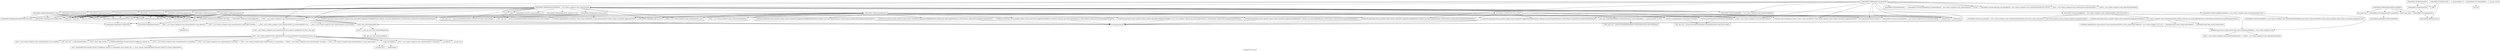 digraph "Call graph: write_data.ll" {
	label="Call graph: write_data.ll";

	Node0x563e40e6e2f0 [shape=record,label="{_ZN9LAMMPS_NS9WriteData5writeERKNSt7__cxx1112basic_stringIcSt11char_traitsIcESaIcEEE}"];
	Node0x563e40e6e2f0 -> Node0x563e40eb7370;
	Node0x563e40e6e2f0 -> Node0x563e40e73b80;
	Node0x563e40e6e2f0 -> Node0x563e40e72400;
	Node0x563e40e6e2f0 -> Node0x563e40ea79b0;
	Node0x563e40e6e2f0 -> Node0x563e40ea6370;
	Node0x563e40e6e2f0 -> Node0x563e40e74840;
	Node0x563e40e6e2f0 -> Node0x563e40e77250;
	Node0x563e40e6e2f0 -> Node0x563e40e74a50;
	Node0x563e40e6e2f0 -> Node0x563e40ea35d0;
	Node0x563e40e6e2f0 -> Node0x563e40e98870;
	Node0x563e40e6e2f0 -> Node0x563e40e9ff40;
	Node0x563e40e6e2f0 -> Node0x563e40e9e0e0;
	Node0x563e40e6e2f0 -> Node0x563e40e9afc0;
	Node0x563e40e6e2f0 -> Node0x563e40f33350;
	Node0x563e40e6e2f0 -> Node0x563e40e977a0;
	Node0x563e40e6e2f0 -> Node0x563e40e93f40;
	Node0x563e40e6e2f0 -> Node0x563e40e88d60;
	Node0x563e40e6e2f0 -> Node0x563e40eb4540;
	Node0x563e40e6e2f0 -> Node0x563e40e8c840;
	Node0x563e40e6e2f0 -> Node0x563e40e90340;
	Node0x563e40e6e2f0 -> Node0x563e40e8f290;
	Node0x563e40e6e2f0 -> Node0x563e40e8a450;
	Node0x563e40e6e2f0 -> Node0x563e40e8a1d0;
	Node0x563e40e6e2f0 -> Node0x563e40e87b40;
	Node0x563e40e6e2f0 -> Node0x563e40e8ed80;
	Node0x563e40e6e2f0 -> Node0x563e40e898a0;
	Node0x563e40e6e2f0 -> Node0x563e40e87420;
	Node0x563e40e6e2f0 -> Node0x563e40e84ba0;
	Node0x563e40e6e2f0 -> Node0x563e40e81f40;
	Node0x563e40e6e2f0 -> Node0x563e40e816d0;
	Node0x563e40fb45c0 [shape=record,label="{_ZN9LAMMPS_NS9WriteDataC2EPNS_6LAMMPSE}"];
	Node0x563e40fb45c0 -> Node0x563e40e773f0;
	Node0x563e40fb45c0 -> Node0x563e40e6eed0;
	Node0x563e40fb45c0 -> Node0x563e40e72150;
	Node0x563e40fb45c0 -> Node0x563e40e777c0;
	Node0x563e40e773f0 [shape=record,label="{_ZN9LAMMPS_NS7CommandC2EPNS_6LAMMPSE}"];
	Node0x563e40e773f0 -> Node0x563e40e77cf0;
	Node0x563e40e6eed0 [shape=record,label="{MPI_Comm_rank}"];
	Node0x563e40e6df60 [shape=record,label="{__gxx_personality_v0}"];
	Node0x563e40e72150 [shape=record,label="{MPI_Comm_size}"];
	Node0x563e40e770b0 [shape=record,label="{_ZN9LAMMPS_NS9WriteData7commandEiPPc}"];
	Node0x563e40e770b0 -> Node0x563e40e73b80;
	Node0x563e40e770b0 -> Node0x563e40e72400;
	Node0x563e40e770b0 -> Node0x563e40e77250;
	Node0x563e40e770b0 -> Node0x563e40e6e2f0;
	Node0x563e40e770b0 -> Node0x563e40e74840;
	Node0x563e40e770b0 -> Node0x563e40e74a50;
	Node0x563e40e770b0 -> Node0x563e40f772a0;
	Node0x563e40e770b0 -> Node0x563e40fcb040;
	Node0x563e40e770b0 -> Node0x563e40f895e0;
	Node0x563e40e770b0 -> Node0x563e41008050;
	Node0x563e40e770b0 -> Node0x563e40e6f3d0;
	Node0x563e40e770b0 -> Node0x563e410082f0;
	Node0x563e40e770b0 -> Node0x563e40f2fd60;
	Node0x563e40e770b0 -> Node0x563e40e95030;
	Node0x563e40e770b0 -> Node0x563e40e6fea0;
	Node0x563e40e770b0 -> Node0x563e40e73740;
	Node0x563e40e770b0 -> Node0x563e40e6f930;
	Node0x563e40e770b0 -> Node0x563e40e76ef0;
	Node0x563e40f2fd60 [shape=record,label="{_ZN3fmt6v9_lmp7vformatB5cxx11ENS0_17basic_string_viewIcEENS0_17basic_format_argsINS0_20basic_format_contextINS0_8appenderEcEEEE}"];
	Node0x563e40e74840 [shape=record,label="{_ZN9LAMMPS_NS5Error3allERKNSt7__cxx1112basic_stringIcSt11char_traitsIcESaIcEEEiS8_}"];
	Node0x563e40e73b80 [shape=record,label="{_ZNSaIcEC1Ev}"];
	Node0x563e40e72400 [shape=record,label="{_ZNSt7__cxx1112basic_stringIcSt11char_traitsIcESaIcEEC2IS3_EEPKcRKS3_}"];
	Node0x563e40e72400 -> Node0x563e40e74de0;
	Node0x563e40e72400 -> Node0x563e40e739d0;
	Node0x563e40e72400 -> Node0x563e40e6f930;
	Node0x563e40e72400 -> Node0x563e40e75040;
	Node0x563e40e72400 -> Node0x563e40e6c9e0;
	Node0x563e40e77250 [shape=record,label="{_ZNSt7__cxx1112basic_stringIcSt11char_traitsIcESaIcEED1Ev}"];
	Node0x563e40e74a50 [shape=record,label="{_ZNSaIcED1Ev}"];
	Node0x563e40e6f3d0 [shape=record,label="{_ZN9LAMMPS_NS5utils16missing_cmd_argsERKNSt7__cxx1112basic_stringIcSt11char_traitsIcESaIcEEEiS8_PNS_5ErrorE}"];
	Node0x563e40e76ef0 [shape=record,label="{_ZNKSt7__cxx1112basic_stringIcSt11char_traitsIcESaIcEE4findEcm}"];
	Node0x563e410082f0 [shape=record,label="{_ZNSt7__cxx1112basic_stringIcSt11char_traitsIcESaIcEE7replaceEmmRKS4_}"];
	Node0x563e41008050 [shape=record,label="{strcmp}"];
	Node0x563e40f895e0 [shape=record,label="{_ZN9LAMMPS_NS5Error3allIJRPcEEEvRKNSt7__cxx1112basic_stringIcSt11char_traitsIcESaIcEEEiSB_DpOT_}"];
	Node0x563e40f895e0 -> Node0x563e40e74b50;
	Node0x563e40f895e0 -> Node0x563e40e77990;
	Node0x563e40f895e0 -> Node0x563e40e6e260;
	Node0x563e40fcb040 [shape=record,label="{_ZN9LAMMPS_NS5utils7logmesgEPNS_6LAMMPSERKNSt7__cxx1112basic_stringIcSt11char_traitsIcESaIcEEE}"];
	Node0x563e40f772a0 [shape=record,label="{_ZN9LAMMPS_NS6LAMMPS4initEv}"];
	Node0x563e40eb7370 [shape=record,label="{MPI_Allreduce}"];
	Node0x563e40e8c840 [shape=record,label="{fopen}"];
	Node0x563e40eb4540 [shape=record,label="{_ZNKSt7__cxx1112basic_stringIcSt11char_traitsIcESaIcEE5c_strEv}"];
	Node0x563e40e8ed80 [shape=record,label="{_ZN9LAMMPS_NS5Error3oneIJRKNSt7__cxx1112basic_stringIcSt11char_traitsIcESaIcEEES7_EEEvS9_iS9_DpOT_}"];
	Node0x563e40e8ed80 -> Node0x563e40e74b50;
	Node0x563e40e8ed80 -> Node0x563e40eab220;
	Node0x563e40e8ed80 -> Node0x563e40eac1f0;
	Node0x563e40e87b40 [shape=record,label="{_ZN9LAMMPS_NS5utils11getsyserrorB5cxx11Ev}"];
	Node0x563e40e816d0 [shape=record,label="{_ZN9LAMMPS_NS9WriteData6headerEv}"];
	Node0x563e40e816d0 -> Node0x563e40e6f930;
	Node0x563e40e816d0 -> Node0x563e40eae430;
	Node0x563e40e816d0 -> Node0x563e40e6fea0;
	Node0x563e40e816d0 -> Node0x563e40eaf840;
	Node0x563e40e816d0 -> Node0x563e40e77250;
	Node0x563e40e816d0 -> Node0x563e40fc8d30;
	Node0x563e40e816d0 -> Node0x563e40eb6670;
	Node0x563e40e816d0 -> Node0x563e40eb4540;
	Node0x563e40e816d0 -> Node0x563e40eb55a0;
	Node0x563e40e816d0 -> Node0x563e40f2fd60;
	Node0x563e40e816d0 -> Node0x563e40eb3f90;
	Node0x563e40e816d0 -> Node0x563e40e73740;
	Node0x563e40e816d0 -> Node0x563e40eb3120;
	Node0x563e40e816d0 -> Node0x563e40ea6370;
	Node0x563e40e816d0 -> Node0x563e40e98870;
	Node0x563e40e816d0 -> Node0x563e40e9ff40;
	Node0x563e40e816d0 -> Node0x563e40e9e0e0;
	Node0x563e40e816d0 -> Node0x563e40e9afc0;
	Node0x563e40e816d0 -> Node0x563e40f33350;
	Node0x563e40e816d0 -> Node0x563e40e95030;
	Node0x563e40e816d0 -> Node0x563e40eb1210;
	Node0x563e40eaf840 [shape=record,label="{_ZN3fmt6v9_lmp6vprintEP8_IO_FILENS0_17basic_string_viewIcEENS0_17basic_format_argsINS0_20basic_format_contextINS0_8appenderEcEEEE}"];
	Node0x563e40e81f40 [shape=record,label="{_ZN9LAMMPS_NS8LabelMap10write_dataEP8_IO_FILE}"];
	Node0x563e40e84ba0 [shape=record,label="{_ZN9LAMMPS_NS9WriteData11type_arraysEv}"];
	Node0x563e40e84ba0 -> Node0x563e40eb6670;
	Node0x563e40e84ba0 -> Node0x563e40e6f930;
	Node0x563e40e84ba0 -> Node0x563e40eb7e70;
	Node0x563e40e84ba0 -> Node0x563e40e6fea0;
	Node0x563e40e84ba0 -> Node0x563e40eaf840;
	Node0x563e40f19350 [shape=record,label="{_ZNSt7__cxx1112basic_stringIcSt11char_traitsIcESaIcEE13_M_set_lengthEm}"];
	Node0x563e40f1efc0 [shape=record,label="{_ZSt10__distanceIPKcENSt15iterator_traitsIT_E15difference_typeES3_S3_St26random_access_iterator_tag}"];
	Node0x563e40f1c820 [shape=record,label="{_ZSt19__iterator_categoryIPKcENSt15iterator_traitsIT_E17iterator_categoryERKS3_}"];
	Node0x563e40fda4d0 [shape=record,label="{_ZN9__gnu_cxx11char_traitsIcE6lengthEPKc}"];
	Node0x563e40fda4d0 -> Node0x563e40f2ae10;
	Node0x563e40f002d0 [shape=record,label="{strlen}"];
	Node0x563e40f2ae10 [shape=record,label="{_ZN9__gnu_cxx11char_traitsIcE2eqERKcS3_}"];
	Node0x563e40f02d60 [shape=record,label="{_ZNSaIcED2Ev}"];
	Node0x563e40e95030 [shape=record,label="{_ZN3fmt6v9_lmp16make_format_argsINS0_20basic_format_contextINS0_8appenderEcEEJRlEEENS0_16format_arg_storeIT_JDpNSt9remove_cvINSt16remove_referenceIT0_E4typeEE4typeEEEEDpOSA_}"];
	Node0x563e40e95030 -> Node0x563e40e6fea0;
	Node0x563e40e6fea0 [shape=record,label="{llvm.memcpy.p0.p0.i64}"];
	Node0x563e40e6e260 [shape=record,label="{_ZN9LAMMPS_NS5Error4_allERKNSt7__cxx1112basic_stringIcSt11char_traitsIcESaIcEEEiN3fmt6v9_lmp17basic_string_viewIcEENSA_17basic_format_argsINSA_20basic_format_contextINSA_8appenderEcEEEE}"];
	Node0x563e40e74b50 [shape=record,label="{_ZN3fmt6v9_lmp17basic_string_viewIcEC2ISt11char_traitsIcESaIcEEERKNSt7__cxx1112basic_stringIcT_T0_EE}"];
	Node0x563e40e74b50 -> Node0x563e40f2e7d0;
	Node0x563e40e74b50 -> Node0x563e40fca830;
	Node0x563e40e77990 [shape=record,label="{_ZN3fmt6v9_lmp16make_format_argsINS0_20basic_format_contextINS0_8appenderEcEEJRPcEEENS0_16format_arg_storeIT_JDpNSt9remove_cvINSt16remove_referenceIT0_E4typeEE4typeEEEEDpOSB_}"];
	Node0x563e40e77990 -> Node0x563e40e6fea0;
	Node0x563e40f2e7d0 [shape=record,label="{_ZNKSt7__cxx1112basic_stringIcSt11char_traitsIcESaIcEE4dataEv}"];
	Node0x563e40fca830 [shape=record,label="{_ZNKSt7__cxx1112basic_stringIcSt11char_traitsIcESaIcEE4sizeEv}"];
	Node0x563e40eac1f0 [shape=record,label="{_ZN9LAMMPS_NS5Error4_oneERKNSt7__cxx1112basic_stringIcSt11char_traitsIcESaIcEEEiN3fmt6v9_lmp17basic_string_viewIcEENSA_17basic_format_argsINSA_20basic_format_contextINSA_8appenderEcEEEE}"];
	Node0x563e40eab220 [shape=record,label="{_ZN3fmt6v9_lmp16make_format_argsINS0_20basic_format_contextINS0_8appenderEcEEJRKNSt7__cxx1112basic_stringIcSt11char_traitsIcESaIcEEERSA_EEENS0_16format_arg_storeIT_JDpNSt9remove_cvINSt16remove_referenceIT0_E4typeEE4typeEEEEDpOSI_}"];
	Node0x563e40eab220 -> Node0x563e40f37000;
	Node0x563e40eab220 -> Node0x563e40e6fea0;
	Node0x563e40eab220 -> Node0x563e40f37c70;
	Node0x563e40eab220 -> Node0x563e40f3b570;
	Node0x563e40f37000 [shape=record,label="{_ZN3fmt6v9_lmp6detail14to_string_viewIcSt11char_traitsIcESaIcEEENS0_17basic_string_viewIT_EERKNSt7__cxx1112basic_stringIS7_T0_T1_EE}"];
	Node0x563e40f37000 -> Node0x563e40e74b50;
	Node0x563e40e87420 [shape=record,label="{_ZN9LAMMPS_NS9WriteData12force_fieldsEv}"];
	Node0x563e40e87420 -> Node0x563e40e73b80;
	Node0x563e40e87420 -> Node0x563e40e72400;
	Node0x563e40e87420 -> Node0x563e40eaf840;
	Node0x563e40e87420 -> Node0x563e40e8a450;
	Node0x563e40e87420 -> Node0x563e40e77250;
	Node0x563e40e87420 -> Node0x563e40e74a50;
	Node0x563e40e87420 -> Node0x563e40e6fea0;
	Node0x563e40e87420 -> Node0x563e40e77990;
	Node0x563e40e87420 -> Node0x563e40e6f930;
	Node0x563e40e898a0 [shape=record,label="{_ZN9LAMMPS_NS9WriteData5atomsEv}"];
	Node0x563e40e898a0 -> Node0x563e40eb7370;
	Node0x563e40e898a0 -> Node0x563e40eb9760;
	Node0x563e40e898a0 -> Node0x563e40ec2750;
	Node0x563e40e898a0 -> Node0x563e40e6f930;
	Node0x563e40e898a0 -> Node0x563e40e77990;
	Node0x563e40e898a0 -> Node0x563e40e6fea0;
	Node0x563e40e898a0 -> Node0x563e40eaf840;
	Node0x563e40e898a0 -> Node0x563e40eba980;
	Node0x563e40e898a0 -> Node0x563e40ebaf30;
	Node0x563e40e898a0 -> Node0x563e40e9b2a0;
	Node0x563e40e898a0 -> Node0x563e40ee3790;
	Node0x563e40e898a0 -> Node0x563e40ec32e0;
	Node0x563e40e898a0 -> Node0x563e40ebce50;
	Node0x563e40e8a1d0 [shape=record,label="{_ZN9LAMMPS_NS9WriteData10velocitiesEv}"];
	Node0x563e40e8a1d0 -> Node0x563e40eb7370;
	Node0x563e40e8a1d0 -> Node0x563e40eb9760;
	Node0x563e40e8a1d0 -> Node0x563e40ec2750;
	Node0x563e40e8a1d0 -> Node0x563e40eb6670;
	Node0x563e40e8a1d0 -> Node0x563e40eba980;
	Node0x563e40e8a1d0 -> Node0x563e40ebaf30;
	Node0x563e40e8a1d0 -> Node0x563e40e9b2a0;
	Node0x563e40e8a1d0 -> Node0x563e40ee3790;
	Node0x563e40e8a1d0 -> Node0x563e40ec32e0;
	Node0x563e40e8a1d0 -> Node0x563e40ebce50;
	Node0x563e40e8a450 [shape=record,label="{_ZN9LAMMPS_NS5Error7warningERKNSt7__cxx1112basic_stringIcSt11char_traitsIcESaIcEEEiS8_}"];
	Node0x563e40e8f290 [shape=record,label="{_ZN9LAMMPS_NS9WriteData5bondsEv}"];
	Node0x563e40e8f290 -> Node0x563e40eb7370;
	Node0x563e40e8f290 -> Node0x563e410144f0;
	Node0x563e40e8f290 -> Node0x563e40ec3ca0;
	Node0x563e40e8f290 -> Node0x563e40eb6670;
	Node0x563e40e8f290 -> Node0x563e40eba980;
	Node0x563e40e8f290 -> Node0x563e40ebaf30;
	Node0x563e40e8f290 -> Node0x563e40e9b2a0;
	Node0x563e40e8f290 -> Node0x563e40ee3790;
	Node0x563e40e8f290 -> Node0x563e40ec32e0;
	Node0x563e40e8f290 -> Node0x563e40ebce50;
	Node0x563e40e90340 [shape=record,label="{_ZN9LAMMPS_NS9WriteData6anglesEv}"];
	Node0x563e40e90340 -> Node0x563e40eb7370;
	Node0x563e40e90340 -> Node0x563e410144f0;
	Node0x563e40e90340 -> Node0x563e40ec3ca0;
	Node0x563e40e90340 -> Node0x563e40eb6670;
	Node0x563e40e90340 -> Node0x563e40eba980;
	Node0x563e40e90340 -> Node0x563e40ebaf30;
	Node0x563e40e90340 -> Node0x563e40e9b2a0;
	Node0x563e40e90340 -> Node0x563e40ee3790;
	Node0x563e40e90340 -> Node0x563e40ec32e0;
	Node0x563e40e90340 -> Node0x563e40ebce50;
	Node0x563e40e88d60 [shape=record,label="{_ZN9LAMMPS_NS9WriteData9dihedralsEv}"];
	Node0x563e40e88d60 -> Node0x563e40eb7370;
	Node0x563e40e88d60 -> Node0x563e410144f0;
	Node0x563e40e88d60 -> Node0x563e40ec3ca0;
	Node0x563e40e88d60 -> Node0x563e40eb6670;
	Node0x563e40e88d60 -> Node0x563e40eba980;
	Node0x563e40e88d60 -> Node0x563e40ebaf30;
	Node0x563e40e88d60 -> Node0x563e40e9b2a0;
	Node0x563e40e88d60 -> Node0x563e40ee3790;
	Node0x563e40e88d60 -> Node0x563e40ec32e0;
	Node0x563e40e88d60 -> Node0x563e40ebce50;
	Node0x563e40e93f40 [shape=record,label="{_ZN9LAMMPS_NS9WriteData9impropersEv}"];
	Node0x563e40e93f40 -> Node0x563e40eb7370;
	Node0x563e40e93f40 -> Node0x563e410144f0;
	Node0x563e40e93f40 -> Node0x563e40ec3ca0;
	Node0x563e40e93f40 -> Node0x563e40eb6670;
	Node0x563e40e93f40 -> Node0x563e40eba980;
	Node0x563e40e93f40 -> Node0x563e40ebaf30;
	Node0x563e40e93f40 -> Node0x563e40e9b2a0;
	Node0x563e40e93f40 -> Node0x563e40ee3790;
	Node0x563e40e93f40 -> Node0x563e40ec32e0;
	Node0x563e40e93f40 -> Node0x563e40ebce50;
	Node0x563e40e977a0 [shape=record,label="{_ZN9LAMMPS_NS9WriteData5bonusEi}"];
	Node0x563e40e977a0 -> Node0x563e40eb7370;
	Node0x563e40e977a0 -> Node0x563e41017720;
	Node0x563e40e977a0 -> Node0x563e4101a310;
	Node0x563e40e977a0 -> Node0x563e40ec32e0;
	Node0x563e40e977a0 -> Node0x563e40eb6670;
	Node0x563e40e977a0 -> Node0x563e40ebce50;
	Node0x563e40e977a0 -> Node0x563e40ee3790;
	Node0x563e40e977a0 -> Node0x563e40e9b2a0;
	Node0x563e40e977a0 -> Node0x563e40eba980;
	Node0x563e40e977a0 -> Node0x563e40ebaf30;
	Node0x563e40e9afc0 [shape=record,label="{_ZNKSt6vectorIPN9LAMMPS_NS3FixESaIS2_EE5beginEv}"];
	Node0x563e40e9afc0 -> Node0x563e40ec6020;
	Node0x563e40f33350 [shape=record,label="{_ZN9LAMMPS_NS6Modify12get_fix_listEv}"];
	Node0x563e40e9e0e0 [shape=record,label="{_ZNKSt6vectorIPN9LAMMPS_NS3FixESaIS2_EE3endEv}"];
	Node0x563e40e9e0e0 -> Node0x563e40ec6020;
	Node0x563e40e9ff40 [shape=record,label="{_ZN9__gnu_cxxneIPKPN9LAMMPS_NS3FixESt6vectorIS3_SaIS3_EEEEbRKNS_17__normal_iteratorIT_T0_EESE_}"];
	Node0x563e40e9ff40 -> Node0x563e40eca620;
	Node0x563e40e98870 [shape=record,label="{_ZNK9__gnu_cxx17__normal_iteratorIPKPN9LAMMPS_NS3FixESt6vectorIS3_SaIS3_EEEdeEv}"];
	Node0x563e40ea35d0 [shape=record,label="{_ZN9LAMMPS_NS9WriteData3fixEPNS_3FixEi}"];
	Node0x563e40ea35d0 -> Node0x563e40eb7370;
	Node0x563e40ea35d0 -> Node0x563e40eb9760;
	Node0x563e40ea35d0 -> Node0x563e40ec2750;
	Node0x563e40ea35d0 -> Node0x563e40ec32e0;
	Node0x563e40ea35d0 -> Node0x563e40ebce50;
	Node0x563e40ea35d0 -> Node0x563e40eba980;
	Node0x563e40ea35d0 -> Node0x563e40ebaf30;
	Node0x563e40ea35d0 -> Node0x563e40e9b2a0;
	Node0x563e40ea35d0 -> Node0x563e40ee3790;
	Node0x563e40ea6370 [shape=record,label="{_ZN9__gnu_cxx17__normal_iteratorIPKPN9LAMMPS_NS3FixESt6vectorIS3_SaIS3_EEEppEv}"];
	Node0x563e40ea79b0 [shape=record,label="{fclose}"];
	Node0x563e40eb55a0 [shape=record,label="{_ZNSt7__cxx1112basic_stringIcSt11char_traitsIcESaIcEEpLERKS4_}"];
	Node0x563e40eb6670 [shape=record,label="{fputs}"];
	Node0x563e40eb9760 [shape=record,label="{_ZN9LAMMPS_NS6Memory6createIdEEPPT_RS4_iiPKc}"];
	Node0x563e40eb9760 -> Node0x563e40ecd580;
	Node0x563e40eba980 [shape=record,label="{MPI_Irecv}"];
	Node0x563e40ebaf30 [shape=record,label="{MPI_Send}"];
	Node0x563e40e9b2a0 [shape=record,label="{MPI_Wait}"];
	Node0x563e40ee3790 [shape=record,label="{MPI_Get_count}"];
	Node0x563e40ebce50 [shape=record,label="{MPI_Recv}"];
	Node0x563e40ec32e0 [shape=record,label="{MPI_Rsend}"];
	Node0x563e40ec2750 [shape=record,label="{_ZN9LAMMPS_NS6Memory7destroyIdEEvRPPT_}"];
	Node0x563e40ec2750 -> Node0x563e40ee58f0;
	Node0x563e410144f0 [shape=record,label="{_ZN9LAMMPS_NS6Memory6createIiEEPPT_RS4_iiPKc}"];
	Node0x563e410144f0 -> Node0x563e40ecd580;
	Node0x563e40ec3ca0 [shape=record,label="{_ZN9LAMMPS_NS6Memory7destroyIiEEvRPPT_}"];
	Node0x563e40ec3ca0 -> Node0x563e40ee58f0;
	Node0x563e41017720 [shape=record,label="{_ZN9LAMMPS_NS6Memory6createIdEEPT_RS3_iPKc}"];
	Node0x563e41017720 -> Node0x563e40ecd580;
	Node0x563e4101a310 [shape=record,label="{_ZN9LAMMPS_NS6Memory7destroyIdEEvRPT_}"];
	Node0x563e4101a310 -> Node0x563e40ee58f0;
	Node0x563e40ed2db0 [shape=record,label="{_ZN9LAMMPS_NS9WriteDataD2Ev}"];
	Node0x563e40ed2db0 -> Node0x563e40e777c0;
	Node0x563e40ed58d0 [shape=record,label="{_ZN9LAMMPS_NS9WriteDataD0Ev}"];
	Node0x563e40ed58d0 -> Node0x563e40ed2db0;
	Node0x563e40ed58d0 -> Node0x563e40eda330;
	Node0x563e40e77cf0 [shape=record,label="{_ZN9LAMMPS_NS8PointersC2EPNS_6LAMMPSE}"];
	Node0x563e40e777c0 [shape=record,label="{_ZN9LAMMPS_NS7CommandD2Ev}"];
	Node0x563e40e777c0 -> Node0x563e40edb950;
	Node0x563e40ededa0 [shape=record,label="{_ZN9LAMMPS_NS7CommandD0Ev}"];
	Node0x563e40ededa0 -> Node0x563e40ee04d0;
	Node0x563e40ee18e0 [shape=record,label="{__cxa_pure_virtual}"];
	Node0x563e40edb950 [shape=record,label="{_ZN9LAMMPS_NS8PointersD2Ev}"];
	Node0x563e40ee27d0 [shape=record,label="{_ZN9LAMMPS_NS8PointersD0Ev}"];
	Node0x563e40ee27d0 -> Node0x563e40edb950;
	Node0x563e40ee27d0 -> Node0x563e40eda330;
	Node0x563e40eda330 [shape=record,label="{_ZdlPv}"];
	Node0x563e40ee04d0 [shape=record,label="{llvm.trap}"];
	Node0x563e40e74de0 [shape=record,label="{_ZNSt7__cxx1112basic_stringIcSt11char_traitsIcESaIcEE13_M_local_dataEv}"];
	Node0x563e40e739d0 [shape=record,label="{_ZNSt7__cxx1112basic_stringIcSt11char_traitsIcESaIcEE12_Alloc_hiderC1EPcRKS3_}"];
	Node0x563e40e75040 [shape=record,label="{_ZNSt7__cxx1112basic_stringIcSt11char_traitsIcESaIcEE12_M_constructIPKcEEvT_S8_}"];
	Node0x563e40e75040 -> Node0x563e40ef85c0;
	Node0x563e40e6f930 [shape=record,label="{_ZNSt11char_traitsIcE6lengthEPKc}"];
	Node0x563e40e6f930 -> Node0x563e40fda4d0;
	Node0x563e40e6f930 -> Node0x563e40f002d0;
	Node0x563e40e6c9e0 [shape=record,label="{_ZNSt7__cxx1112basic_stringIcSt11char_traitsIcESaIcEE12_Alloc_hiderD2Ev}"];
	Node0x563e40e6c9e0 -> Node0x563e40f02d60;
	Node0x563e40ef85c0 [shape=record,label="{_ZNSt7__cxx1112basic_stringIcSt11char_traitsIcESaIcEE16_M_construct_auxIPKcEEvT_S8_St12__false_type}"];
	Node0x563e40ef85c0 -> Node0x563e40f04060;
	Node0x563e40f04060 [shape=record,label="{_ZNSt7__cxx1112basic_stringIcSt11char_traitsIcESaIcEE12_M_constructIPKcEEvT_S8_St20forward_iterator_tag}"];
	Node0x563e40f04060 -> Node0x563e40f05e40;
	Node0x563e40f04060 -> Node0x563e40f08230;
	Node0x563e40f04060 -> Node0x563e40f0a6f0;
	Node0x563e40f04060 -> Node0x563e40f0bb00;
	Node0x563e40f04060 -> Node0x563e40f0dc40;
	Node0x563e40f04060 -> Node0x563e40f10410;
	Node0x563e40f04060 -> Node0x563e40f12770;
	Node0x563e40f04060 -> Node0x563e40f14010;
	Node0x563e40f04060 -> Node0x563e40f15df0;
	Node0x563e40f04060 -> Node0x563e4101bf40;
	Node0x563e40f04060 -> Node0x563e4101bfc0;
	Node0x563e40f04060 -> Node0x563e40f17540;
	Node0x563e40f04060 -> Node0x563e40f19350;
	Node0x563e40f04060 -> Node0x563e40f1aa40;
	Node0x563e40f05e40 [shape=record,label="{_ZN9__gnu_cxx17__is_null_pointerIKcEEbPT_}"];
	Node0x563e40f08230 [shape=record,label="{_ZSt19__throw_logic_errorPKc}"];
	Node0x563e40f0a6f0 [shape=record,label="{_ZSt8distanceIPKcENSt15iterator_traitsIT_E15difference_typeES3_S3_}"];
	Node0x563e40f0a6f0 -> Node0x563e40f1c820;
	Node0x563e40f0a6f0 -> Node0x563e40f1efc0;
	Node0x563e40f0dc40 [shape=record,label="{_ZNSt7__cxx1112basic_stringIcSt11char_traitsIcESaIcEE7_M_dataEPc}"];
	Node0x563e40f0bb00 [shape=record,label="{_ZNSt7__cxx1112basic_stringIcSt11char_traitsIcESaIcEE9_M_createERmm}"];
	Node0x563e40f10410 [shape=record,label="{_ZNSt7__cxx1112basic_stringIcSt11char_traitsIcESaIcEE11_M_capacityEm}"];
	Node0x563e40f14010 [shape=record,label="{_ZNSt7__cxx1112basic_stringIcSt11char_traitsIcESaIcEE13_S_copy_charsEPcPKcS7_}"];
	Node0x563e40f12770 [shape=record,label="{_ZNKSt7__cxx1112basic_stringIcSt11char_traitsIcESaIcEE7_M_dataEv}"];
	Node0x563e40f15df0 [shape=record,label="{__cxa_begin_catch}"];
	Node0x563e4101bf40 [shape=record,label="{_ZNSt7__cxx1112basic_stringIcSt11char_traitsIcESaIcEE10_M_disposeEv}"];
	Node0x563e4101bfc0 [shape=record,label="{__cxa_rethrow}"];
	Node0x563e40f17540 [shape=record,label="{__cxa_end_catch}"];
	Node0x563e40f1aa40 [shape=record,label="{__clang_call_terminate}"];
	Node0x563e40f1aa40 -> Node0x563e40f15df0;
	Node0x563e40f1aa40 -> Node0x563e40f28680;
	Node0x563e40f28680 [shape=record,label="{_ZSt9terminatev}"];
	Node0x563e40f37c70 [shape=record,label="{_ZNK3fmt6v9_lmp17basic_string_viewIcE4dataEv}"];
	Node0x563e40f3b570 [shape=record,label="{_ZNK3fmt6v9_lmp17basic_string_viewIcE4sizeEv}"];
	Node0x563e40ec6020 [shape=record,label="{_ZN9__gnu_cxx17__normal_iteratorIPKPN9LAMMPS_NS3FixESt6vectorIS3_SaIS3_EEEC2ERKS5_}"];
	Node0x563e40eca620 [shape=record,label="{_ZNK9__gnu_cxx17__normal_iteratorIPKPN9LAMMPS_NS3FixESt6vectorIS3_SaIS3_EEE4baseEv}"];
	Node0x563e40eae430 [shape=record,label="{_ZN3fmt6v9_lmp16make_format_argsINS0_20basic_format_contextINS0_8appenderEcEEJRPKcRlRPcEEENS0_16format_arg_storeIT_JDpNSt9remove_cvINSt16remove_referenceIT0_E4typeEE4typeEEEEDpOSF_}"];
	Node0x563e40eae430 -> Node0x563e40e6fea0;
	Node0x563e40fc8d30 [shape=record,label="{_ZN3fmt6v9_lmp16make_format_argsINS0_20basic_format_contextINS0_8appenderEcEEJRlRiEEENS0_16format_arg_storeIT_JDpNSt9remove_cvINSt16remove_referenceIT0_E4typeEE4typeEEEEDpOSB_}"];
	Node0x563e40fc8d30 -> Node0x563e40e6fea0;
	Node0x563e40eb1210 [shape=record,label="{_ZN3fmt6v9_lmp16make_format_argsINS0_20basic_format_contextINS0_8appenderEcEEJRiEEENS0_16format_arg_storeIT_JDpNSt9remove_cvINSt16remove_referenceIT0_E4typeEE4typeEEEEDpOSA_}"];
	Node0x563e40eb1210 -> Node0x563e40e6fea0;
	Node0x563e40eb3120 [shape=record,label="{_ZN3fmt6v9_lmp16make_format_argsINS0_20basic_format_contextINS0_8appenderEcEEJRdS5_S5_S5_S5_S5_EEENS0_16format_arg_storeIT_JDpNSt9remove_cvINSt16remove_referenceIT0_E4typeEE4typeEEEEDpOSA_}"];
	Node0x563e40eb3120 -> Node0x563e40e6fea0;
	Node0x563e40eb3f90 [shape=record,label="{_ZN3fmt6v9_lmp16make_format_argsINS0_20basic_format_contextINS0_8appenderEcEEJRdS5_S5_EEENS0_16format_arg_storeIT_JDpNSt9remove_cvINSt16remove_referenceIT0_E4typeEE4typeEEEEDpOSA_}"];
	Node0x563e40eb3f90 -> Node0x563e40e6fea0;
	Node0x563e40eb7e70 [shape=record,label="{_ZN3fmt6v9_lmp16make_format_argsINS0_20basic_format_contextINS0_8appenderEcEEJRiRdEEENS0_16format_arg_storeIT_JDpNSt9remove_cvINSt16remove_referenceIT0_E4typeEE4typeEEEEDpOSB_}"];
	Node0x563e40eb7e70 -> Node0x563e40e6fea0;
	Node0x563e40ecd580 [shape=record,label="{_ZN9LAMMPS_NS6Memory7smallocElPKc}"];
	Node0x563e40ee58f0 [shape=record,label="{_ZN9LAMMPS_NS6Memory5sfreeEPv}"];
	Node0x563e40e73740 [shape=record,label="{llvm.experimental.noalias.scope.decl}"];
}
